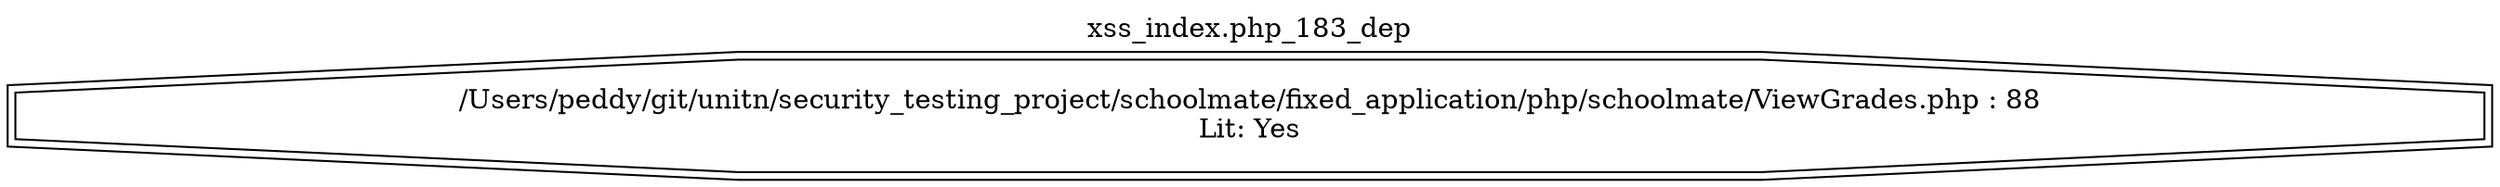 digraph cfg {
  label="xss_index.php_183_dep";
  labelloc=t;
  n1 [shape=doubleoctagon, label="/Users/peddy/git/unitn/security_testing_project/schoolmate/fixed_application/php/schoolmate/ViewGrades.php : 88\nLit: Yes\n"];
}
